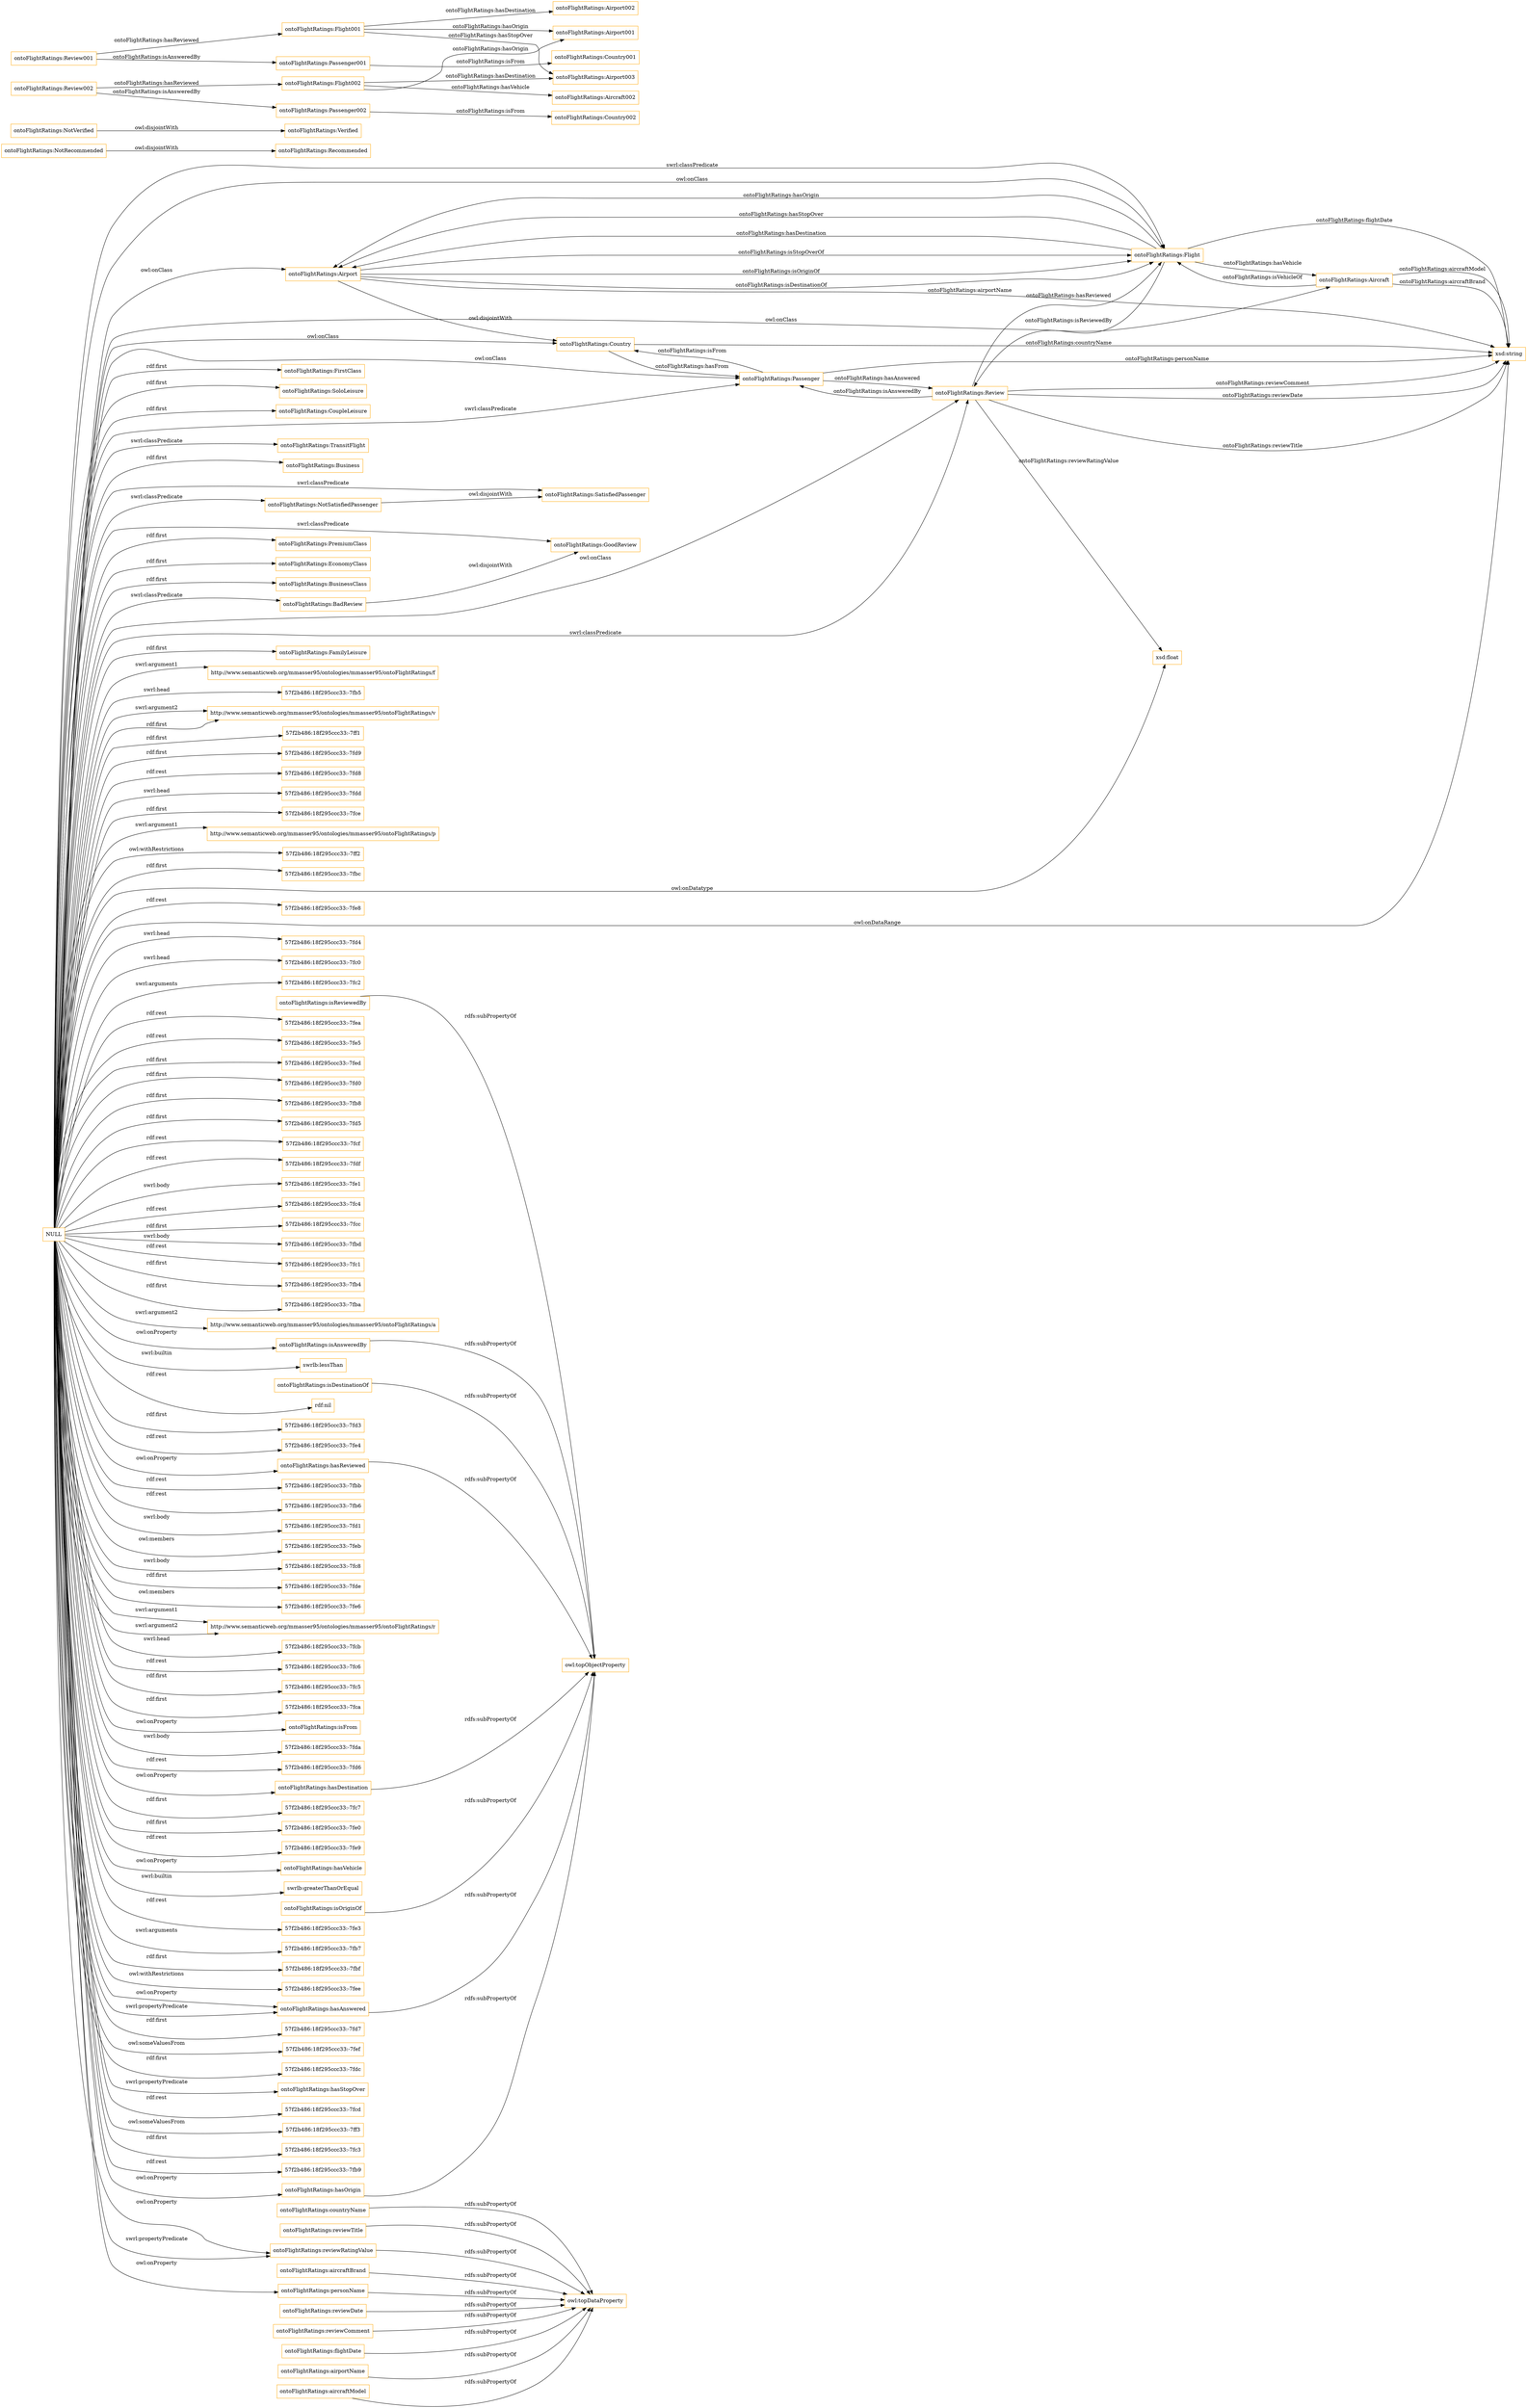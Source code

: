 digraph ar2dtool_diagram { 
rankdir=LR;
size="1501"
node [shape = rectangle, color="orange"]; "ontoFlightRatings:Airport" "ontoFlightRatings:Review" "ontoFlightRatings:Recommended" "ontoFlightRatings:NotRecommended" "ontoFlightRatings:NotSatisfiedPassenger" "ontoFlightRatings:Verified" "ontoFlightRatings:Country" "ontoFlightRatings:SatisfiedPassenger" "ontoFlightRatings:FirstClass" "ontoFlightRatings:SoloLeisure" "ontoFlightRatings:CoupleLeisure" "ontoFlightRatings:Aircraft" "ontoFlightRatings:TransitFlight" "ontoFlightRatings:Business" "ontoFlightRatings:BadReview" "ontoFlightRatings:Passenger" "ontoFlightRatings:PremiumClass" "ontoFlightRatings:EconomyClass" "ontoFlightRatings:BusinessClass" "ontoFlightRatings:Flight" "ontoFlightRatings:NotVerified" "ontoFlightRatings:GoodReview" "ontoFlightRatings:FamilyLeisure" ; /*classes style*/
	"ontoFlightRatings:aircraftBrand" -> "owl:topDataProperty" [ label = "rdfs:subPropertyOf" ];
	"NULL" -> "http://www.semanticweb.org/mmasser95/ontologies/mmasser95/ontoFlightRatings/f" [ label = "swrl:argument1" ];
	"NULL" -> "57f2b486:18f295ccc33:-7fb5" [ label = "swrl:head" ];
	"NULL" -> "ontoFlightRatings:Passenger" [ label = "swrl:classPredicate" ];
	"NULL" -> "http://www.semanticweb.org/mmasser95/ontologies/mmasser95/ontoFlightRatings/v" [ label = "swrl:argument2" ];
	"NULL" -> "57f2b486:18f295ccc33:-7ff1" [ label = "rdf:first" ];
	"NULL" -> "57f2b486:18f295ccc33:-7fd9" [ label = "rdf:first" ];
	"NULL" -> "57f2b486:18f295ccc33:-7fd8" [ label = "rdf:rest" ];
	"NULL" -> "57f2b486:18f295ccc33:-7fdd" [ label = "swrl:head" ];
	"NULL" -> "57f2b486:18f295ccc33:-7fce" [ label = "rdf:first" ];
	"NULL" -> "http://www.semanticweb.org/mmasser95/ontologies/mmasser95/ontoFlightRatings/p" [ label = "swrl:argument1" ];
	"NULL" -> "ontoFlightRatings:Aircraft" [ label = "owl:onClass" ];
	"NULL" -> "57f2b486:18f295ccc33:-7ff2" [ label = "owl:withRestrictions" ];
	"NULL" -> "57f2b486:18f295ccc33:-7fbc" [ label = "rdf:first" ];
	"NULL" -> "ontoFlightRatings:hasAnswered" [ label = "owl:onProperty" ];
	"NULL" -> "ontoFlightRatings:EconomyClass" [ label = "rdf:first" ];
	"NULL" -> "ontoFlightRatings:Review" [ label = "owl:onClass" ];
	"NULL" -> "57f2b486:18f295ccc33:-7fe8" [ label = "rdf:rest" ];
	"NULL" -> "ontoFlightRatings:hasOrigin" [ label = "owl:onProperty" ];
	"NULL" -> "57f2b486:18f295ccc33:-7fd4" [ label = "swrl:head" ];
	"NULL" -> "57f2b486:18f295ccc33:-7fc0" [ label = "swrl:head" ];
	"NULL" -> "ontoFlightRatings:CoupleLeisure" [ label = "rdf:first" ];
	"NULL" -> "57f2b486:18f295ccc33:-7fc2" [ label = "swrl:arguments" ];
	"NULL" -> "ontoFlightRatings:reviewRatingValue" [ label = "owl:onProperty" ];
	"NULL" -> "ontoFlightRatings:NotSatisfiedPassenger" [ label = "swrl:classPredicate" ];
	"NULL" -> "57f2b486:18f295ccc33:-7fea" [ label = "rdf:rest" ];
	"NULL" -> "ontoFlightRatings:Flight" [ label = "owl:onClass" ];
	"NULL" -> "57f2b486:18f295ccc33:-7fe5" [ label = "rdf:rest" ];
	"NULL" -> "57f2b486:18f295ccc33:-7fed" [ label = "rdf:first" ];
	"NULL" -> "57f2b486:18f295ccc33:-7fd0" [ label = "rdf:first" ];
	"NULL" -> "57f2b486:18f295ccc33:-7fb8" [ label = "rdf:first" ];
	"NULL" -> "57f2b486:18f295ccc33:-7fd5" [ label = "rdf:first" ];
	"NULL" -> "57f2b486:18f295ccc33:-7fcf" [ label = "rdf:rest" ];
	"NULL" -> "ontoFlightRatings:GoodReview" [ label = "swrl:classPredicate" ];
	"NULL" -> "ontoFlightRatings:Airport" [ label = "owl:onClass" ];
	"NULL" -> "57f2b486:18f295ccc33:-7fdf" [ label = "rdf:rest" ];
	"NULL" -> "57f2b486:18f295ccc33:-7fe1" [ label = "swrl:body" ];
	"NULL" -> "57f2b486:18f295ccc33:-7fc4" [ label = "rdf:rest" ];
	"NULL" -> "57f2b486:18f295ccc33:-7fcc" [ label = "rdf:first" ];
	"NULL" -> "57f2b486:18f295ccc33:-7fbd" [ label = "swrl:body" ];
	"NULL" -> "57f2b486:18f295ccc33:-7fc1" [ label = "rdf:rest" ];
	"NULL" -> "57f2b486:18f295ccc33:-7fb4" [ label = "rdf:first" ];
	"NULL" -> "57f2b486:18f295ccc33:-7fba" [ label = "rdf:first" ];
	"NULL" -> "http://www.semanticweb.org/mmasser95/ontologies/mmasser95/ontoFlightRatings/a" [ label = "swrl:argument2" ];
	"NULL" -> "xsd:float" [ label = "owl:onDatatype" ];
	"NULL" -> "ontoFlightRatings:TransitFlight" [ label = "swrl:classPredicate" ];
	"NULL" -> "swrlb:lessThan" [ label = "swrl:builtin" ];
	"NULL" -> "http://www.semanticweb.org/mmasser95/ontologies/mmasser95/ontoFlightRatings/v" [ label = "rdf:first" ];
	"NULL" -> "ontoFlightRatings:Passenger" [ label = "owl:onClass" ];
	"NULL" -> "ontoFlightRatings:BusinessClass" [ label = "rdf:first" ];
	"NULL" -> "ontoFlightRatings:FirstClass" [ label = "rdf:first" ];
	"NULL" -> "ontoFlightRatings:Business" [ label = "rdf:first" ];
	"NULL" -> "ontoFlightRatings:personName" [ label = "owl:onProperty" ];
	"NULL" -> "rdf:nil" [ label = "rdf:rest" ];
	"NULL" -> "57f2b486:18f295ccc33:-7fd3" [ label = "rdf:first" ];
	"NULL" -> "57f2b486:18f295ccc33:-7fe4" [ label = "rdf:rest" ];
	"NULL" -> "ontoFlightRatings:isAnsweredBy" [ label = "owl:onProperty" ];
	"NULL" -> "57f2b486:18f295ccc33:-7fbb" [ label = "rdf:rest" ];
	"NULL" -> "57f2b486:18f295ccc33:-7fb6" [ label = "rdf:rest" ];
	"NULL" -> "57f2b486:18f295ccc33:-7fd1" [ label = "swrl:body" ];
	"NULL" -> "ontoFlightRatings:Review" [ label = "swrl:classPredicate" ];
	"NULL" -> "57f2b486:18f295ccc33:-7feb" [ label = "owl:members" ];
	"NULL" -> "57f2b486:18f295ccc33:-7fc8" [ label = "swrl:body" ];
	"NULL" -> "ontoFlightRatings:SatisfiedPassenger" [ label = "swrl:classPredicate" ];
	"NULL" -> "57f2b486:18f295ccc33:-7fde" [ label = "rdf:first" ];
	"NULL" -> "57f2b486:18f295ccc33:-7fe6" [ label = "owl:members" ];
	"NULL" -> "http://www.semanticweb.org/mmasser95/ontologies/mmasser95/ontoFlightRatings/r" [ label = "swrl:argument1" ];
	"NULL" -> "57f2b486:18f295ccc33:-7fcb" [ label = "swrl:head" ];
	"NULL" -> "57f2b486:18f295ccc33:-7fc6" [ label = "rdf:rest" ];
	"NULL" -> "57f2b486:18f295ccc33:-7fc5" [ label = "rdf:first" ];
	"NULL" -> "57f2b486:18f295ccc33:-7fca" [ label = "rdf:first" ];
	"NULL" -> "ontoFlightRatings:isFrom" [ label = "owl:onProperty" ];
	"NULL" -> "ontoFlightRatings:FamilyLeisure" [ label = "rdf:first" ];
	"NULL" -> "57f2b486:18f295ccc33:-7fda" [ label = "swrl:body" ];
	"NULL" -> "ontoFlightRatings:reviewRatingValue" [ label = "swrl:propertyPredicate" ];
	"NULL" -> "57f2b486:18f295ccc33:-7fd6" [ label = "rdf:rest" ];
	"NULL" -> "xsd:string" [ label = "owl:onDataRange" ];
	"NULL" -> "57f2b486:18f295ccc33:-7fc7" [ label = "rdf:first" ];
	"NULL" -> "57f2b486:18f295ccc33:-7fe0" [ label = "rdf:first" ];
	"NULL" -> "57f2b486:18f295ccc33:-7fe9" [ label = "rdf:rest" ];
	"NULL" -> "ontoFlightRatings:PremiumClass" [ label = "rdf:first" ];
	"NULL" -> "http://www.semanticweb.org/mmasser95/ontologies/mmasser95/ontoFlightRatings/r" [ label = "swrl:argument2" ];
	"NULL" -> "ontoFlightRatings:hasVehicle" [ label = "owl:onProperty" ];
	"NULL" -> "swrlb:greaterThanOrEqual" [ label = "swrl:builtin" ];
	"NULL" -> "ontoFlightRatings:hasReviewed" [ label = "owl:onProperty" ];
	"NULL" -> "57f2b486:18f295ccc33:-7fe3" [ label = "rdf:rest" ];
	"NULL" -> "ontoFlightRatings:Country" [ label = "owl:onClass" ];
	"NULL" -> "57f2b486:18f295ccc33:-7fb7" [ label = "swrl:arguments" ];
	"NULL" -> "57f2b486:18f295ccc33:-7fbf" [ label = "rdf:first" ];
	"NULL" -> "57f2b486:18f295ccc33:-7fee" [ label = "owl:withRestrictions" ];
	"NULL" -> "ontoFlightRatings:hasAnswered" [ label = "swrl:propertyPredicate" ];
	"NULL" -> "ontoFlightRatings:hasDestination" [ label = "owl:onProperty" ];
	"NULL" -> "57f2b486:18f295ccc33:-7fd7" [ label = "rdf:first" ];
	"NULL" -> "57f2b486:18f295ccc33:-7fef" [ label = "owl:someValuesFrom" ];
	"NULL" -> "57f2b486:18f295ccc33:-7fdc" [ label = "rdf:first" ];
	"NULL" -> "ontoFlightRatings:hasStopOver" [ label = "swrl:propertyPredicate" ];
	"NULL" -> "ontoFlightRatings:BadReview" [ label = "swrl:classPredicate" ];
	"NULL" -> "57f2b486:18f295ccc33:-7fcd" [ label = "rdf:rest" ];
	"NULL" -> "ontoFlightRatings:Flight" [ label = "swrl:classPredicate" ];
	"NULL" -> "57f2b486:18f295ccc33:-7ff3" [ label = "owl:someValuesFrom" ];
	"NULL" -> "57f2b486:18f295ccc33:-7fc3" [ label = "rdf:first" ];
	"NULL" -> "ontoFlightRatings:SoloLeisure" [ label = "rdf:first" ];
	"NULL" -> "57f2b486:18f295ccc33:-7fb9" [ label = "rdf:rest" ];
	"ontoFlightRatings:Review001" -> "ontoFlightRatings:Flight001" [ label = "ontoFlightRatings:hasReviewed" ];
	"ontoFlightRatings:Review001" -> "ontoFlightRatings:Passenger001" [ label = "ontoFlightRatings:isAnsweredBy" ];
	"ontoFlightRatings:BadReview" -> "ontoFlightRatings:GoodReview" [ label = "owl:disjointWith" ];
	"ontoFlightRatings:reviewDate" -> "owl:topDataProperty" [ label = "rdfs:subPropertyOf" ];
	"ontoFlightRatings:reviewRatingValue" -> "owl:topDataProperty" [ label = "rdfs:subPropertyOf" ];
	"ontoFlightRatings:isOriginOf" -> "owl:topObjectProperty" [ label = "rdfs:subPropertyOf" ];
	"ontoFlightRatings:personName" -> "owl:topDataProperty" [ label = "rdfs:subPropertyOf" ];
	"ontoFlightRatings:reviewComment" -> "owl:topDataProperty" [ label = "rdfs:subPropertyOf" ];
	"ontoFlightRatings:flightDate" -> "owl:topDataProperty" [ label = "rdfs:subPropertyOf" ];
	"ontoFlightRatings:airportName" -> "owl:topDataProperty" [ label = "rdfs:subPropertyOf" ];
	"ontoFlightRatings:NotSatisfiedPassenger" -> "ontoFlightRatings:SatisfiedPassenger" [ label = "owl:disjointWith" ];
	"ontoFlightRatings:NotVerified" -> "ontoFlightRatings:Verified" [ label = "owl:disjointWith" ];
	"ontoFlightRatings:isReviewedBy" -> "owl:topObjectProperty" [ label = "rdfs:subPropertyOf" ];
	"ontoFlightRatings:isDestinationOf" -> "owl:topObjectProperty" [ label = "rdfs:subPropertyOf" ];
	"ontoFlightRatings:hasDestination" -> "owl:topObjectProperty" [ label = "rdfs:subPropertyOf" ];
	"ontoFlightRatings:aircraftModel" -> "owl:topDataProperty" [ label = "rdfs:subPropertyOf" ];
	"ontoFlightRatings:countryName" -> "owl:topDataProperty" [ label = "rdfs:subPropertyOf" ];
	"ontoFlightRatings:isAnsweredBy" -> "owl:topObjectProperty" [ label = "rdfs:subPropertyOf" ];
	"ontoFlightRatings:reviewTitle" -> "owl:topDataProperty" [ label = "rdfs:subPropertyOf" ];
	"ontoFlightRatings:NotRecommended" -> "ontoFlightRatings:Recommended" [ label = "owl:disjointWith" ];
	"ontoFlightRatings:Airport" -> "ontoFlightRatings:Country" [ label = "owl:disjointWith" ];
	"ontoFlightRatings:hasAnswered" -> "owl:topObjectProperty" [ label = "rdfs:subPropertyOf" ];
	"ontoFlightRatings:hasReviewed" -> "owl:topObjectProperty" [ label = "rdfs:subPropertyOf" ];
	"ontoFlightRatings:hasOrigin" -> "owl:topObjectProperty" [ label = "rdfs:subPropertyOf" ];
	"ontoFlightRatings:Flight002" -> "ontoFlightRatings:Aircraft002" [ label = "ontoFlightRatings:hasVehicle" ];
	"ontoFlightRatings:Flight002" -> "ontoFlightRatings:Airport001" [ label = "ontoFlightRatings:hasOrigin" ];
	"ontoFlightRatings:Flight002" -> "ontoFlightRatings:Airport003" [ label = "ontoFlightRatings:hasDestination" ];
	"ontoFlightRatings:Passenger002" -> "ontoFlightRatings:Country002" [ label = "ontoFlightRatings:isFrom" ];
	"ontoFlightRatings:Review002" -> "ontoFlightRatings:Passenger002" [ label = "ontoFlightRatings:isAnsweredBy" ];
	"ontoFlightRatings:Review002" -> "ontoFlightRatings:Flight002" [ label = "ontoFlightRatings:hasReviewed" ];
	"ontoFlightRatings:Flight001" -> "ontoFlightRatings:Airport003" [ label = "ontoFlightRatings:hasStopOver" ];
	"ontoFlightRatings:Flight001" -> "ontoFlightRatings:Airport001" [ label = "ontoFlightRatings:hasOrigin" ];
	"ontoFlightRatings:Flight001" -> "ontoFlightRatings:Airport002" [ label = "ontoFlightRatings:hasDestination" ];
	"ontoFlightRatings:Passenger001" -> "ontoFlightRatings:Country001" [ label = "ontoFlightRatings:isFrom" ];
	"ontoFlightRatings:Aircraft" -> "xsd:string" [ label = "ontoFlightRatings:aircraftBrand" ];
	"ontoFlightRatings:Aircraft" -> "ontoFlightRatings:Flight" [ label = "ontoFlightRatings:isVehicleOf" ];
	"ontoFlightRatings:Passenger" -> "ontoFlightRatings:Country" [ label = "ontoFlightRatings:isFrom" ];
	"ontoFlightRatings:Flight" -> "xsd:string" [ label = "ontoFlightRatings:flightDate" ];
	"ontoFlightRatings:Airport" -> "ontoFlightRatings:Flight" [ label = "ontoFlightRatings:isStopOverOf" ];
	"ontoFlightRatings:Flight" -> "ontoFlightRatings:Airport" [ label = "ontoFlightRatings:hasOrigin" ];
	"ontoFlightRatings:Flight" -> "ontoFlightRatings:Airport" [ label = "ontoFlightRatings:hasStopOver" ];
	"ontoFlightRatings:Aircraft" -> "xsd:string" [ label = "ontoFlightRatings:aircraftModel" ];
	"ontoFlightRatings:Country" -> "xsd:string" [ label = "ontoFlightRatings:countryName" ];
	"ontoFlightRatings:Review" -> "xsd:string" [ label = "ontoFlightRatings:reviewDate" ];
	"ontoFlightRatings:Review" -> "xsd:float" [ label = "ontoFlightRatings:reviewRatingValue" ];
	"ontoFlightRatings:Review" -> "ontoFlightRatings:Flight" [ label = "ontoFlightRatings:hasReviewed" ];
	"ontoFlightRatings:Passenger" -> "xsd:string" [ label = "ontoFlightRatings:personName" ];
	"ontoFlightRatings:Review" -> "xsd:string" [ label = "ontoFlightRatings:reviewTitle" ];
	"ontoFlightRatings:Airport" -> "xsd:string" [ label = "ontoFlightRatings:airportName" ];
	"ontoFlightRatings:Flight" -> "ontoFlightRatings:Airport" [ label = "ontoFlightRatings:hasDestination" ];
	"ontoFlightRatings:Flight" -> "ontoFlightRatings:Review" [ label = "ontoFlightRatings:isReviewedBy" ];
	"ontoFlightRatings:Flight" -> "ontoFlightRatings:Aircraft" [ label = "ontoFlightRatings:hasVehicle" ];
	"ontoFlightRatings:Passenger" -> "ontoFlightRatings:Review" [ label = "ontoFlightRatings:hasAnswered" ];
	"ontoFlightRatings:Country" -> "ontoFlightRatings:Passenger" [ label = "ontoFlightRatings:hasFrom" ];
	"ontoFlightRatings:Review" -> "xsd:string" [ label = "ontoFlightRatings:reviewComment" ];
	"ontoFlightRatings:Airport" -> "ontoFlightRatings:Flight" [ label = "ontoFlightRatings:isOriginOf" ];
	"ontoFlightRatings:Airport" -> "ontoFlightRatings:Flight" [ label = "ontoFlightRatings:isDestinationOf" ];
	"ontoFlightRatings:Review" -> "ontoFlightRatings:Passenger" [ label = "ontoFlightRatings:isAnsweredBy" ];

}
